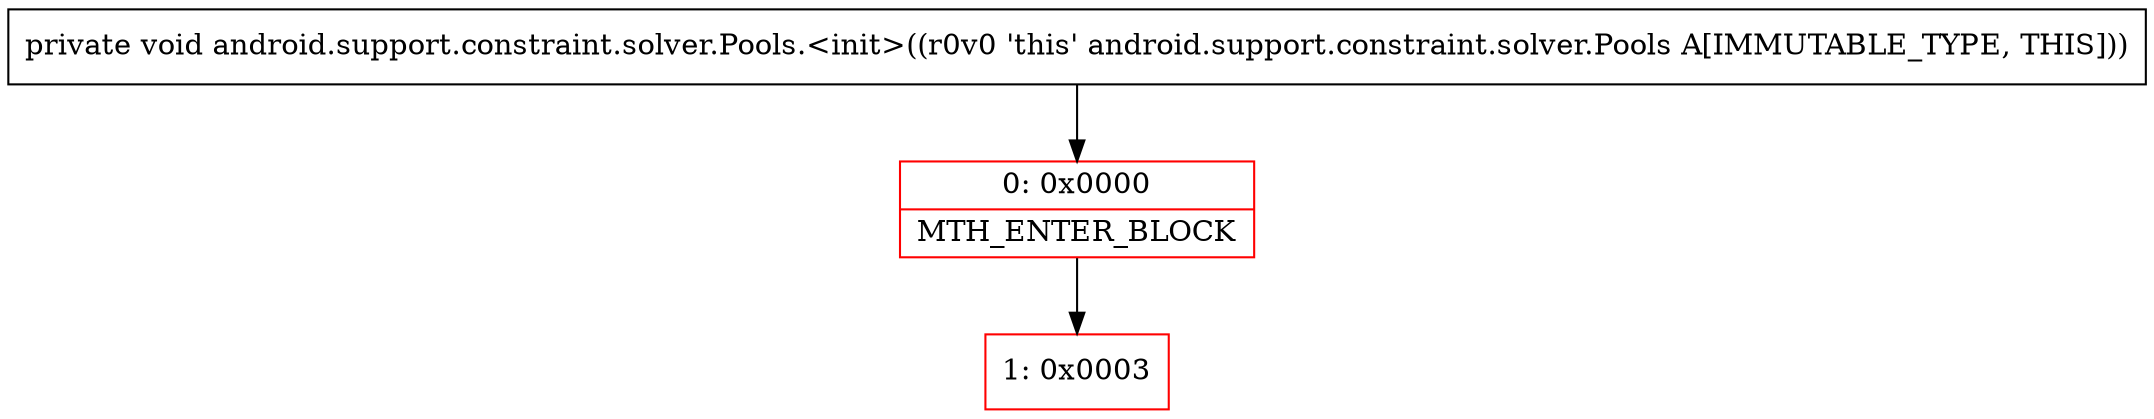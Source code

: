 digraph "CFG forandroid.support.constraint.solver.Pools.\<init\>()V" {
subgraph cluster_Region_221333198 {
label = "R(0)";
node [shape=record,color=blue];
}
Node_0 [shape=record,color=red,label="{0\:\ 0x0000|MTH_ENTER_BLOCK\l}"];
Node_1 [shape=record,color=red,label="{1\:\ 0x0003}"];
MethodNode[shape=record,label="{private void android.support.constraint.solver.Pools.\<init\>((r0v0 'this' android.support.constraint.solver.Pools A[IMMUTABLE_TYPE, THIS])) }"];
MethodNode -> Node_0;
Node_0 -> Node_1;
}

